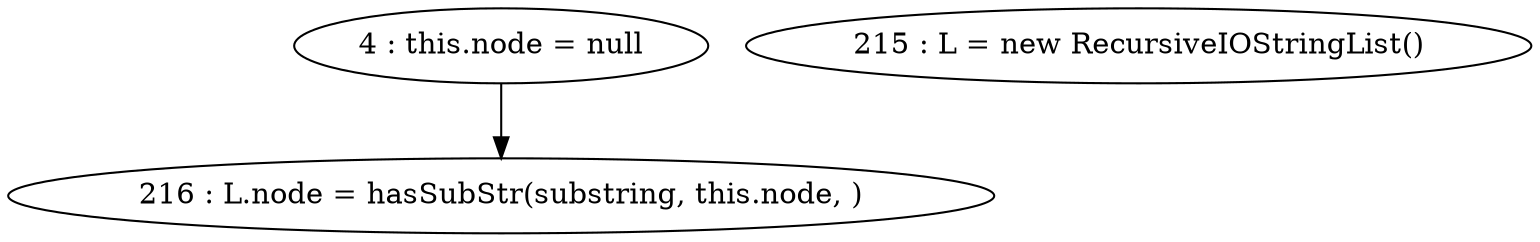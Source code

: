 digraph G {
"4 : this.node = null"
"4 : this.node = null" -> "216 : L.node = hasSubStr(substring, this.node, )"
"215 : L = new RecursiveIOStringList()"
"216 : L.node = hasSubStr(substring, this.node, )"
}